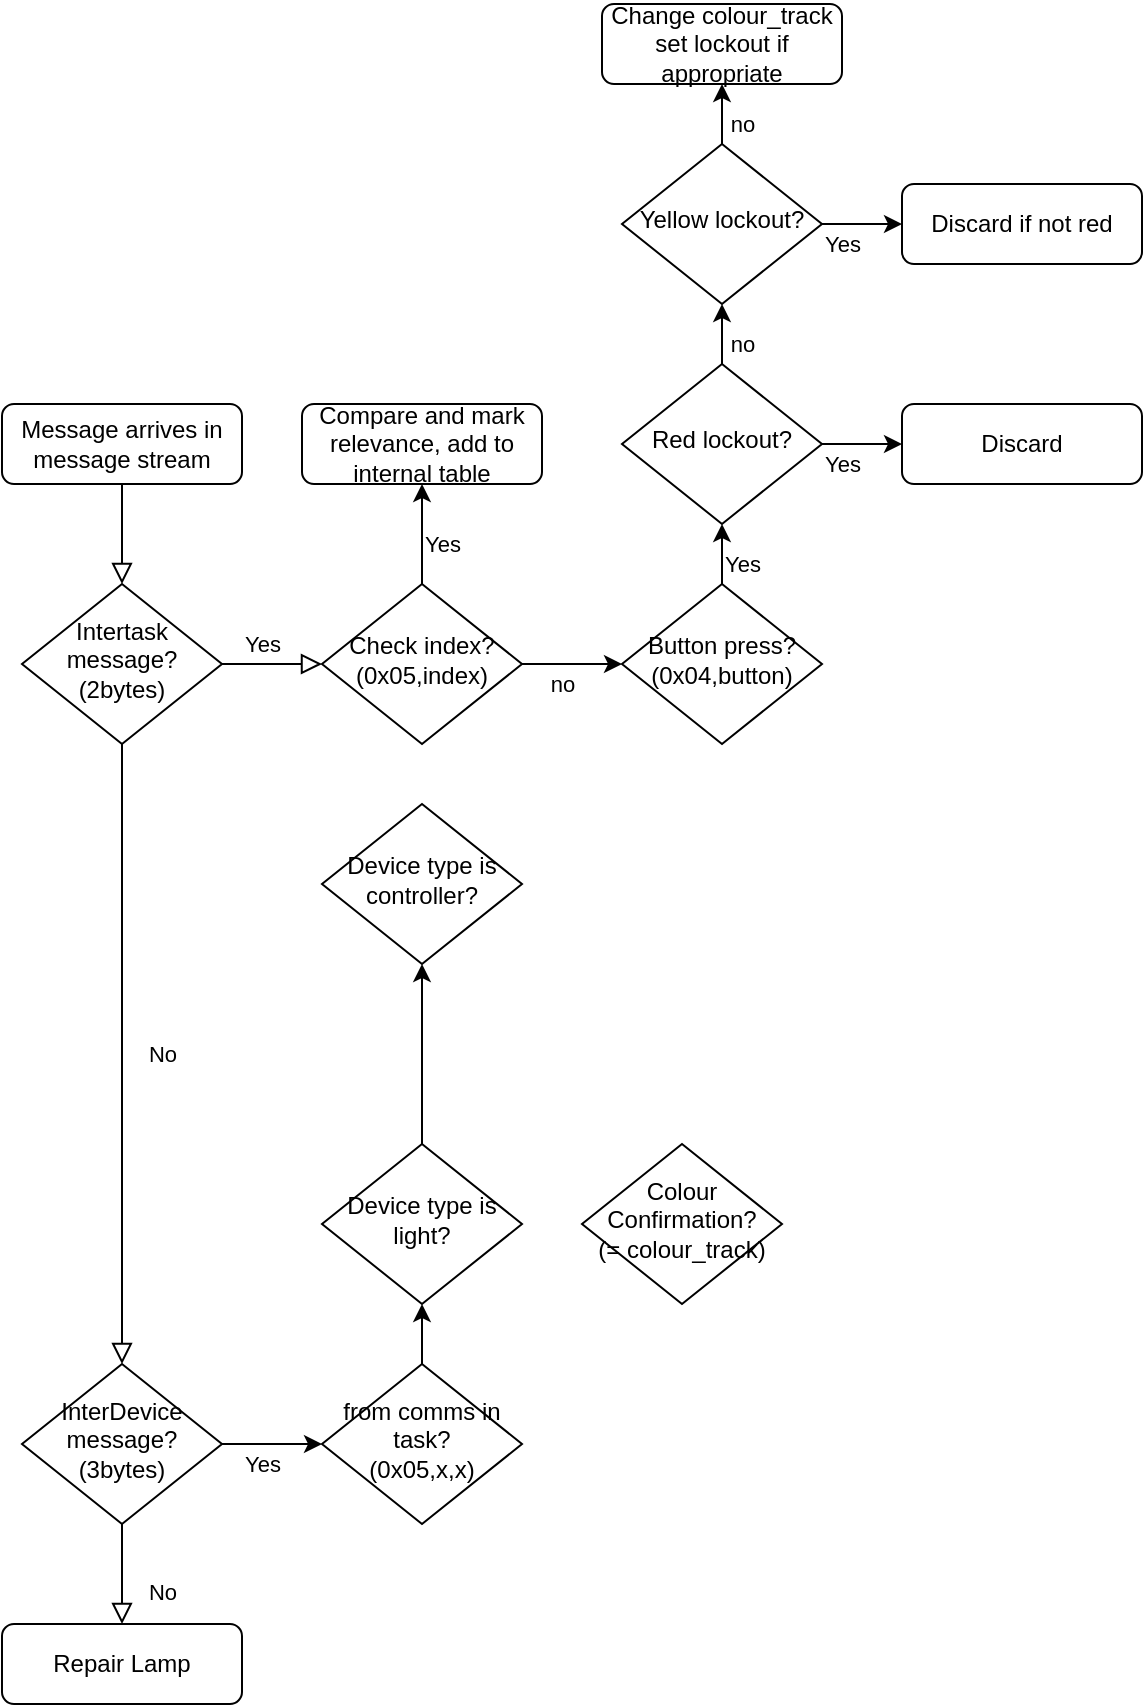 <mxfile version="24.0.4" type="device">
  <diagram id="C5RBs43oDa-KdzZeNtuy" name="Page-1">
    <mxGraphModel dx="875" dy="1687" grid="1" gridSize="10" guides="1" tooltips="1" connect="1" arrows="1" fold="1" page="1" pageScale="1" pageWidth="827" pageHeight="1169" math="0" shadow="0">
      <root>
        <mxCell id="WIyWlLk6GJQsqaUBKTNV-0" />
        <mxCell id="WIyWlLk6GJQsqaUBKTNV-1" parent="WIyWlLk6GJQsqaUBKTNV-0" />
        <mxCell id="WIyWlLk6GJQsqaUBKTNV-2" value="" style="rounded=0;html=1;jettySize=auto;orthogonalLoop=1;fontSize=11;endArrow=block;endFill=0;endSize=8;strokeWidth=1;shadow=0;labelBackgroundColor=none;edgeStyle=orthogonalEdgeStyle;" parent="WIyWlLk6GJQsqaUBKTNV-1" source="WIyWlLk6GJQsqaUBKTNV-3" target="WIyWlLk6GJQsqaUBKTNV-6" edge="1">
          <mxGeometry relative="1" as="geometry" />
        </mxCell>
        <mxCell id="WIyWlLk6GJQsqaUBKTNV-3" value="Message arrives in message stream" style="rounded=1;whiteSpace=wrap;html=1;fontSize=12;glass=0;strokeWidth=1;shadow=0;" parent="WIyWlLk6GJQsqaUBKTNV-1" vertex="1">
          <mxGeometry x="160" y="80" width="120" height="40" as="geometry" />
        </mxCell>
        <mxCell id="WIyWlLk6GJQsqaUBKTNV-4" value="No" style="rounded=0;html=1;jettySize=auto;orthogonalLoop=1;fontSize=11;endArrow=block;endFill=0;endSize=8;strokeWidth=1;shadow=0;labelBackgroundColor=none;edgeStyle=orthogonalEdgeStyle;" parent="WIyWlLk6GJQsqaUBKTNV-1" source="WIyWlLk6GJQsqaUBKTNV-6" target="WIyWlLk6GJQsqaUBKTNV-10" edge="1">
          <mxGeometry y="20" relative="1" as="geometry">
            <mxPoint as="offset" />
          </mxGeometry>
        </mxCell>
        <mxCell id="WIyWlLk6GJQsqaUBKTNV-5" value="Yes" style="edgeStyle=orthogonalEdgeStyle;rounded=0;html=1;jettySize=auto;orthogonalLoop=1;fontSize=11;endArrow=block;endFill=0;endSize=8;strokeWidth=1;shadow=0;labelBackgroundColor=none;" parent="WIyWlLk6GJQsqaUBKTNV-1" source="WIyWlLk6GJQsqaUBKTNV-6" edge="1">
          <mxGeometry x="-0.208" y="10" relative="1" as="geometry">
            <mxPoint as="offset" />
            <mxPoint x="320" y="210" as="targetPoint" />
          </mxGeometry>
        </mxCell>
        <mxCell id="WIyWlLk6GJQsqaUBKTNV-6" value="Intertask message?&lt;div&gt;(2bytes)&lt;/div&gt;" style="rhombus;whiteSpace=wrap;html=1;shadow=0;fontFamily=Helvetica;fontSize=12;align=center;strokeWidth=1;spacing=6;spacingTop=-4;" parent="WIyWlLk6GJQsqaUBKTNV-1" vertex="1">
          <mxGeometry x="170" y="170" width="100" height="80" as="geometry" />
        </mxCell>
        <mxCell id="WIyWlLk6GJQsqaUBKTNV-8" value="No" style="rounded=0;html=1;jettySize=auto;orthogonalLoop=1;fontSize=11;endArrow=block;endFill=0;endSize=8;strokeWidth=1;shadow=0;labelBackgroundColor=none;edgeStyle=orthogonalEdgeStyle;" parent="WIyWlLk6GJQsqaUBKTNV-1" source="WIyWlLk6GJQsqaUBKTNV-10" target="WIyWlLk6GJQsqaUBKTNV-11" edge="1">
          <mxGeometry x="0.333" y="20" relative="1" as="geometry">
            <mxPoint as="offset" />
          </mxGeometry>
        </mxCell>
        <mxCell id="0PTbE_R6M1rLPm3E6JXh-29" style="edgeStyle=orthogonalEdgeStyle;rounded=0;orthogonalLoop=1;jettySize=auto;html=1;exitX=1;exitY=0.5;exitDx=0;exitDy=0;entryX=0;entryY=0.5;entryDx=0;entryDy=0;" edge="1" parent="WIyWlLk6GJQsqaUBKTNV-1" source="WIyWlLk6GJQsqaUBKTNV-10" target="0PTbE_R6M1rLPm3E6JXh-27">
          <mxGeometry relative="1" as="geometry" />
        </mxCell>
        <mxCell id="0PTbE_R6M1rLPm3E6JXh-30" value="Yes" style="edgeLabel;html=1;align=center;verticalAlign=middle;resizable=0;points=[];" vertex="1" connectable="0" parent="0PTbE_R6M1rLPm3E6JXh-29">
          <mxGeometry x="0.2" y="-5" relative="1" as="geometry">
            <mxPoint x="-10" y="5" as="offset" />
          </mxGeometry>
        </mxCell>
        <mxCell id="WIyWlLk6GJQsqaUBKTNV-10" value="InterDevice&lt;div&gt;message?&lt;/div&gt;&lt;div&gt;(3bytes)&lt;/div&gt;" style="rhombus;whiteSpace=wrap;html=1;shadow=0;fontFamily=Helvetica;fontSize=12;align=center;strokeWidth=1;spacing=6;spacingTop=-4;" parent="WIyWlLk6GJQsqaUBKTNV-1" vertex="1">
          <mxGeometry x="170" y="560" width="100" height="80" as="geometry" />
        </mxCell>
        <mxCell id="WIyWlLk6GJQsqaUBKTNV-11" value="Repair Lamp" style="rounded=1;whiteSpace=wrap;html=1;fontSize=12;glass=0;strokeWidth=1;shadow=0;" parent="WIyWlLk6GJQsqaUBKTNV-1" vertex="1">
          <mxGeometry x="160" y="690" width="120" height="40" as="geometry" />
        </mxCell>
        <mxCell id="0PTbE_R6M1rLPm3E6JXh-6" style="edgeStyle=orthogonalEdgeStyle;rounded=0;orthogonalLoop=1;jettySize=auto;html=1;exitX=0.5;exitY=0;exitDx=0;exitDy=0;entryX=0.5;entryY=1;entryDx=0;entryDy=0;" edge="1" parent="WIyWlLk6GJQsqaUBKTNV-1" source="0PTbE_R6M1rLPm3E6JXh-1" target="0PTbE_R6M1rLPm3E6JXh-5">
          <mxGeometry relative="1" as="geometry" />
        </mxCell>
        <mxCell id="0PTbE_R6M1rLPm3E6JXh-10" value="Yes" style="edgeLabel;html=1;align=center;verticalAlign=middle;resizable=0;points=[];" vertex="1" connectable="0" parent="0PTbE_R6M1rLPm3E6JXh-6">
          <mxGeometry x="-0.401" y="-2" relative="1" as="geometry">
            <mxPoint x="8" y="-5" as="offset" />
          </mxGeometry>
        </mxCell>
        <mxCell id="0PTbE_R6M1rLPm3E6JXh-8" style="edgeStyle=orthogonalEdgeStyle;rounded=0;orthogonalLoop=1;jettySize=auto;html=1;exitX=1;exitY=0.5;exitDx=0;exitDy=0;entryX=0;entryY=0.5;entryDx=0;entryDy=0;" edge="1" parent="WIyWlLk6GJQsqaUBKTNV-1" source="0PTbE_R6M1rLPm3E6JXh-1" target="0PTbE_R6M1rLPm3E6JXh-7">
          <mxGeometry relative="1" as="geometry" />
        </mxCell>
        <mxCell id="0PTbE_R6M1rLPm3E6JXh-9" value="no" style="edgeLabel;html=1;align=center;verticalAlign=middle;resizable=0;points=[];" vertex="1" connectable="0" parent="0PTbE_R6M1rLPm3E6JXh-8">
          <mxGeometry x="-0.178" y="-2" relative="1" as="geometry">
            <mxPoint x="-1" y="8" as="offset" />
          </mxGeometry>
        </mxCell>
        <mxCell id="0PTbE_R6M1rLPm3E6JXh-1" value="Check index?&lt;div&gt;(0x05,index)&lt;/div&gt;" style="rhombus;whiteSpace=wrap;html=1;shadow=0;fontFamily=Helvetica;fontSize=12;align=center;strokeWidth=1;spacing=6;spacingTop=-4;" vertex="1" parent="WIyWlLk6GJQsqaUBKTNV-1">
          <mxGeometry x="320" y="170" width="100" height="80" as="geometry" />
        </mxCell>
        <mxCell id="0PTbE_R6M1rLPm3E6JXh-5" value="Compare and mark relevance, add to internal table" style="rounded=1;whiteSpace=wrap;html=1;fontSize=12;glass=0;strokeWidth=1;shadow=0;" vertex="1" parent="WIyWlLk6GJQsqaUBKTNV-1">
          <mxGeometry x="310" y="80" width="120" height="40" as="geometry" />
        </mxCell>
        <mxCell id="0PTbE_R6M1rLPm3E6JXh-13" style="edgeStyle=orthogonalEdgeStyle;rounded=0;orthogonalLoop=1;jettySize=auto;html=1;exitX=0.5;exitY=0;exitDx=0;exitDy=0;entryX=0.5;entryY=1;entryDx=0;entryDy=0;" edge="1" parent="WIyWlLk6GJQsqaUBKTNV-1" source="0PTbE_R6M1rLPm3E6JXh-7" target="0PTbE_R6M1rLPm3E6JXh-12">
          <mxGeometry relative="1" as="geometry" />
        </mxCell>
        <mxCell id="0PTbE_R6M1rLPm3E6JXh-20" value="Yes" style="edgeLabel;html=1;align=center;verticalAlign=middle;resizable=0;points=[];" vertex="1" connectable="0" parent="0PTbE_R6M1rLPm3E6JXh-13">
          <mxGeometry x="-0.294" y="-2" relative="1" as="geometry">
            <mxPoint x="8" as="offset" />
          </mxGeometry>
        </mxCell>
        <mxCell id="0PTbE_R6M1rLPm3E6JXh-7" value="&lt;div&gt;Button press?&lt;/div&gt;&lt;div&gt;(0x04,button)&lt;/div&gt;" style="rhombus;whiteSpace=wrap;html=1;shadow=0;fontFamily=Helvetica;fontSize=12;align=center;strokeWidth=1;spacing=6;spacingTop=-4;" vertex="1" parent="WIyWlLk6GJQsqaUBKTNV-1">
          <mxGeometry x="470" y="170" width="100" height="80" as="geometry" />
        </mxCell>
        <mxCell id="0PTbE_R6M1rLPm3E6JXh-15" style="edgeStyle=orthogonalEdgeStyle;rounded=0;orthogonalLoop=1;jettySize=auto;html=1;exitX=0.5;exitY=0;exitDx=0;exitDy=0;entryX=0.5;entryY=1;entryDx=0;entryDy=0;" edge="1" parent="WIyWlLk6GJQsqaUBKTNV-1" source="0PTbE_R6M1rLPm3E6JXh-12" target="0PTbE_R6M1rLPm3E6JXh-14">
          <mxGeometry relative="1" as="geometry" />
        </mxCell>
        <mxCell id="0PTbE_R6M1rLPm3E6JXh-18" value="no" style="edgeLabel;html=1;align=center;verticalAlign=middle;resizable=0;points=[];" vertex="1" connectable="0" parent="0PTbE_R6M1rLPm3E6JXh-15">
          <mxGeometry x="-0.547" relative="1" as="geometry">
            <mxPoint x="10" y="-3" as="offset" />
          </mxGeometry>
        </mxCell>
        <mxCell id="0PTbE_R6M1rLPm3E6JXh-24" style="edgeStyle=orthogonalEdgeStyle;rounded=0;orthogonalLoop=1;jettySize=auto;html=1;exitX=1;exitY=0.5;exitDx=0;exitDy=0;entryX=0;entryY=0.5;entryDx=0;entryDy=0;" edge="1" parent="WIyWlLk6GJQsqaUBKTNV-1" source="0PTbE_R6M1rLPm3E6JXh-12" target="0PTbE_R6M1rLPm3E6JXh-21">
          <mxGeometry relative="1" as="geometry" />
        </mxCell>
        <mxCell id="0PTbE_R6M1rLPm3E6JXh-26" value="Yes" style="edgeLabel;html=1;align=center;verticalAlign=middle;resizable=0;points=[];" vertex="1" connectable="0" parent="0PTbE_R6M1rLPm3E6JXh-24">
          <mxGeometry x="0.3" y="-3" relative="1" as="geometry">
            <mxPoint x="-16" y="7" as="offset" />
          </mxGeometry>
        </mxCell>
        <mxCell id="0PTbE_R6M1rLPm3E6JXh-12" value="&lt;div&gt;Red lockout?&lt;/div&gt;" style="rhombus;whiteSpace=wrap;html=1;shadow=0;fontFamily=Helvetica;fontSize=12;align=center;strokeWidth=1;spacing=6;spacingTop=-4;" vertex="1" parent="WIyWlLk6GJQsqaUBKTNV-1">
          <mxGeometry x="470" y="60" width="100" height="80" as="geometry" />
        </mxCell>
        <mxCell id="0PTbE_R6M1rLPm3E6JXh-17" style="edgeStyle=orthogonalEdgeStyle;rounded=0;orthogonalLoop=1;jettySize=auto;html=1;exitX=0.5;exitY=0;exitDx=0;exitDy=0;entryX=0.5;entryY=1;entryDx=0;entryDy=0;" edge="1" parent="WIyWlLk6GJQsqaUBKTNV-1" source="0PTbE_R6M1rLPm3E6JXh-14" target="0PTbE_R6M1rLPm3E6JXh-16">
          <mxGeometry relative="1" as="geometry" />
        </mxCell>
        <mxCell id="0PTbE_R6M1rLPm3E6JXh-19" value="no" style="edgeLabel;html=1;align=center;verticalAlign=middle;resizable=0;points=[];" vertex="1" connectable="0" parent="0PTbE_R6M1rLPm3E6JXh-17">
          <mxGeometry x="-0.313" y="-2" relative="1" as="geometry">
            <mxPoint x="8" as="offset" />
          </mxGeometry>
        </mxCell>
        <mxCell id="0PTbE_R6M1rLPm3E6JXh-23" style="edgeStyle=orthogonalEdgeStyle;rounded=0;orthogonalLoop=1;jettySize=auto;html=1;exitX=1;exitY=0.5;exitDx=0;exitDy=0;entryX=0;entryY=0.5;entryDx=0;entryDy=0;" edge="1" parent="WIyWlLk6GJQsqaUBKTNV-1" source="0PTbE_R6M1rLPm3E6JXh-14" target="0PTbE_R6M1rLPm3E6JXh-22">
          <mxGeometry relative="1" as="geometry" />
        </mxCell>
        <mxCell id="0PTbE_R6M1rLPm3E6JXh-25" value="Yes" style="edgeLabel;html=1;align=center;verticalAlign=middle;resizable=0;points=[];" vertex="1" connectable="0" parent="0PTbE_R6M1rLPm3E6JXh-23">
          <mxGeometry x="0.024" y="-2" relative="1" as="geometry">
            <mxPoint x="-11" y="8" as="offset" />
          </mxGeometry>
        </mxCell>
        <mxCell id="0PTbE_R6M1rLPm3E6JXh-14" value="Yellow lockout?" style="rhombus;whiteSpace=wrap;html=1;shadow=0;fontFamily=Helvetica;fontSize=12;align=center;strokeWidth=1;spacing=6;spacingTop=-4;" vertex="1" parent="WIyWlLk6GJQsqaUBKTNV-1">
          <mxGeometry x="470" y="-50" width="100" height="80" as="geometry" />
        </mxCell>
        <mxCell id="0PTbE_R6M1rLPm3E6JXh-16" value="Change colour_track&lt;div&gt;set lockout if appropriate&lt;/div&gt;" style="rounded=1;whiteSpace=wrap;html=1;fontSize=12;glass=0;strokeWidth=1;shadow=0;" vertex="1" parent="WIyWlLk6GJQsqaUBKTNV-1">
          <mxGeometry x="460" y="-120" width="120" height="40" as="geometry" />
        </mxCell>
        <mxCell id="0PTbE_R6M1rLPm3E6JXh-21" value="Discard" style="rounded=1;whiteSpace=wrap;html=1;fontSize=12;glass=0;strokeWidth=1;shadow=0;" vertex="1" parent="WIyWlLk6GJQsqaUBKTNV-1">
          <mxGeometry x="610" y="80" width="120" height="40" as="geometry" />
        </mxCell>
        <mxCell id="0PTbE_R6M1rLPm3E6JXh-22" value="Discard if not red" style="rounded=1;whiteSpace=wrap;html=1;fontSize=12;glass=0;strokeWidth=1;shadow=0;" vertex="1" parent="WIyWlLk6GJQsqaUBKTNV-1">
          <mxGeometry x="610" y="-30" width="120" height="40" as="geometry" />
        </mxCell>
        <mxCell id="0PTbE_R6M1rLPm3E6JXh-33" style="edgeStyle=orthogonalEdgeStyle;rounded=0;orthogonalLoop=1;jettySize=auto;html=1;exitX=0.5;exitY=0;exitDx=0;exitDy=0;entryX=0.5;entryY=1;entryDx=0;entryDy=0;" edge="1" parent="WIyWlLk6GJQsqaUBKTNV-1" source="0PTbE_R6M1rLPm3E6JXh-27" target="0PTbE_R6M1rLPm3E6JXh-32">
          <mxGeometry relative="1" as="geometry" />
        </mxCell>
        <mxCell id="0PTbE_R6M1rLPm3E6JXh-27" value="&lt;div&gt;from comms in task?&lt;/div&gt;&lt;div&gt;(0x05,x,x)&lt;/div&gt;" style="rhombus;whiteSpace=wrap;html=1;shadow=0;fontFamily=Helvetica;fontSize=12;align=center;strokeWidth=1;spacing=6;spacingTop=-4;" vertex="1" parent="WIyWlLk6GJQsqaUBKTNV-1">
          <mxGeometry x="320" y="560" width="100" height="80" as="geometry" />
        </mxCell>
        <mxCell id="0PTbE_R6M1rLPm3E6JXh-35" style="edgeStyle=orthogonalEdgeStyle;rounded=0;orthogonalLoop=1;jettySize=auto;html=1;exitX=0.5;exitY=0;exitDx=0;exitDy=0;entryX=0.5;entryY=1;entryDx=0;entryDy=0;" edge="1" parent="WIyWlLk6GJQsqaUBKTNV-1" source="0PTbE_R6M1rLPm3E6JXh-32" target="0PTbE_R6M1rLPm3E6JXh-34">
          <mxGeometry relative="1" as="geometry" />
        </mxCell>
        <mxCell id="0PTbE_R6M1rLPm3E6JXh-32" value="&lt;div&gt;Device type is light?&lt;/div&gt;" style="rhombus;whiteSpace=wrap;html=1;shadow=0;fontFamily=Helvetica;fontSize=12;align=center;strokeWidth=1;spacing=6;spacingTop=-4;" vertex="1" parent="WIyWlLk6GJQsqaUBKTNV-1">
          <mxGeometry x="320" y="450" width="100" height="80" as="geometry" />
        </mxCell>
        <mxCell id="0PTbE_R6M1rLPm3E6JXh-34" value="&lt;div&gt;Device type is controller?&lt;/div&gt;" style="rhombus;whiteSpace=wrap;html=1;shadow=0;fontFamily=Helvetica;fontSize=12;align=center;strokeWidth=1;spacing=6;spacingTop=-4;" vertex="1" parent="WIyWlLk6GJQsqaUBKTNV-1">
          <mxGeometry x="320" y="280" width="100" height="80" as="geometry" />
        </mxCell>
        <mxCell id="0PTbE_R6M1rLPm3E6JXh-37" value="Colour Confirmation?&lt;div&gt;(= colour_track)&lt;/div&gt;" style="rhombus;whiteSpace=wrap;html=1;shadow=0;fontFamily=Helvetica;fontSize=12;align=center;strokeWidth=1;spacing=6;spacingTop=-4;" vertex="1" parent="WIyWlLk6GJQsqaUBKTNV-1">
          <mxGeometry x="450" y="450" width="100" height="80" as="geometry" />
        </mxCell>
      </root>
    </mxGraphModel>
  </diagram>
</mxfile>
